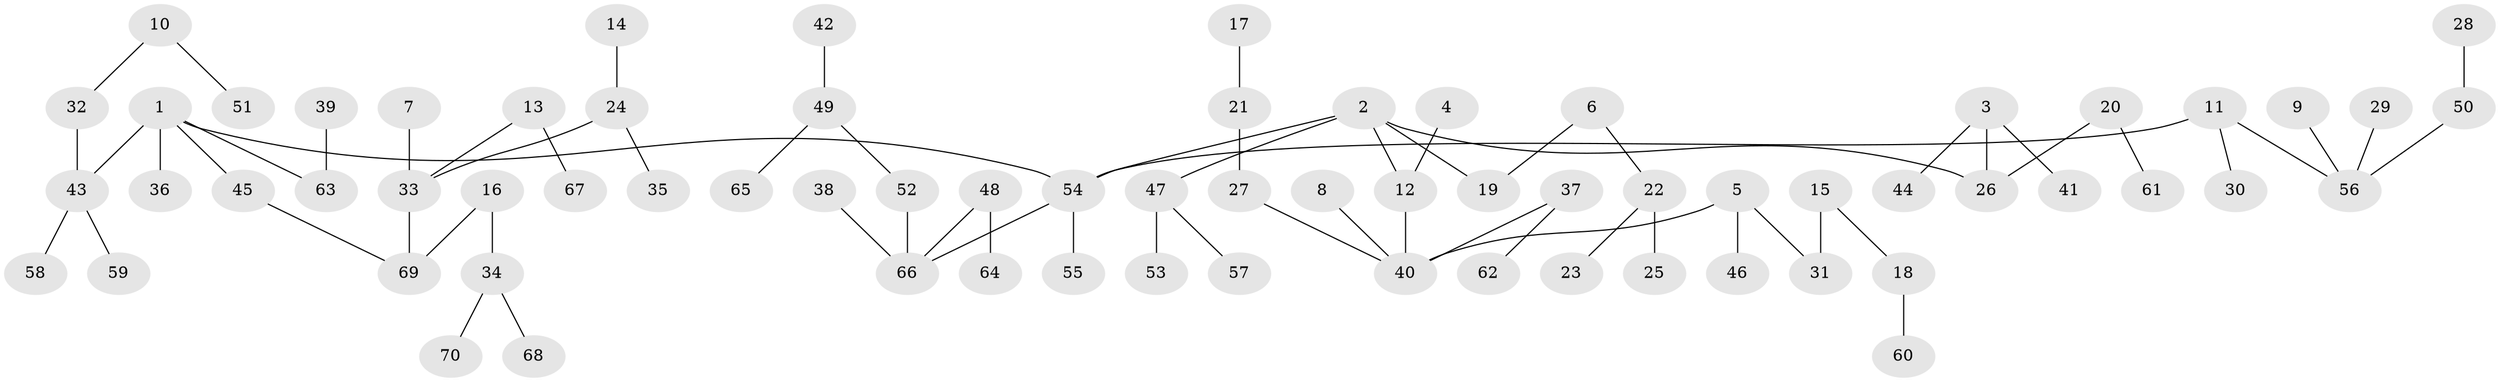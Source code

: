 // original degree distribution, {5: 0.04285714285714286, 7: 0.007142857142857143, 3: 0.10714285714285714, 4: 0.08571428571428572, 6: 0.014285714285714285, 2: 0.22857142857142856, 1: 0.5142857142857142}
// Generated by graph-tools (version 1.1) at 2025/02/03/09/25 03:02:18]
// undirected, 70 vertices, 69 edges
graph export_dot {
graph [start="1"]
  node [color=gray90,style=filled];
  1;
  2;
  3;
  4;
  5;
  6;
  7;
  8;
  9;
  10;
  11;
  12;
  13;
  14;
  15;
  16;
  17;
  18;
  19;
  20;
  21;
  22;
  23;
  24;
  25;
  26;
  27;
  28;
  29;
  30;
  31;
  32;
  33;
  34;
  35;
  36;
  37;
  38;
  39;
  40;
  41;
  42;
  43;
  44;
  45;
  46;
  47;
  48;
  49;
  50;
  51;
  52;
  53;
  54;
  55;
  56;
  57;
  58;
  59;
  60;
  61;
  62;
  63;
  64;
  65;
  66;
  67;
  68;
  69;
  70;
  1 -- 36 [weight=1.0];
  1 -- 43 [weight=1.0];
  1 -- 45 [weight=1.0];
  1 -- 54 [weight=1.0];
  1 -- 63 [weight=1.0];
  2 -- 12 [weight=1.0];
  2 -- 19 [weight=1.0];
  2 -- 26 [weight=1.0];
  2 -- 47 [weight=1.0];
  2 -- 54 [weight=1.0];
  3 -- 26 [weight=1.0];
  3 -- 41 [weight=1.0];
  3 -- 44 [weight=1.0];
  4 -- 12 [weight=1.0];
  5 -- 31 [weight=1.0];
  5 -- 40 [weight=1.0];
  5 -- 46 [weight=1.0];
  6 -- 19 [weight=1.0];
  6 -- 22 [weight=1.0];
  7 -- 33 [weight=1.0];
  8 -- 40 [weight=1.0];
  9 -- 56 [weight=1.0];
  10 -- 32 [weight=1.0];
  10 -- 51 [weight=1.0];
  11 -- 30 [weight=1.0];
  11 -- 54 [weight=1.0];
  11 -- 56 [weight=1.0];
  12 -- 40 [weight=1.0];
  13 -- 33 [weight=1.0];
  13 -- 67 [weight=1.0];
  14 -- 24 [weight=1.0];
  15 -- 18 [weight=1.0];
  15 -- 31 [weight=1.0];
  16 -- 34 [weight=1.0];
  16 -- 69 [weight=1.0];
  17 -- 21 [weight=1.0];
  18 -- 60 [weight=1.0];
  20 -- 26 [weight=1.0];
  20 -- 61 [weight=1.0];
  21 -- 27 [weight=1.0];
  22 -- 23 [weight=1.0];
  22 -- 25 [weight=1.0];
  24 -- 33 [weight=1.0];
  24 -- 35 [weight=1.0];
  27 -- 40 [weight=1.0];
  28 -- 50 [weight=1.0];
  29 -- 56 [weight=1.0];
  32 -- 43 [weight=1.0];
  33 -- 69 [weight=1.0];
  34 -- 68 [weight=1.0];
  34 -- 70 [weight=1.0];
  37 -- 40 [weight=1.0];
  37 -- 62 [weight=1.0];
  38 -- 66 [weight=1.0];
  39 -- 63 [weight=1.0];
  42 -- 49 [weight=1.0];
  43 -- 58 [weight=1.0];
  43 -- 59 [weight=1.0];
  45 -- 69 [weight=1.0];
  47 -- 53 [weight=1.0];
  47 -- 57 [weight=1.0];
  48 -- 64 [weight=1.0];
  48 -- 66 [weight=1.0];
  49 -- 52 [weight=1.0];
  49 -- 65 [weight=1.0];
  50 -- 56 [weight=1.0];
  52 -- 66 [weight=1.0];
  54 -- 55 [weight=1.0];
  54 -- 66 [weight=1.0];
}
